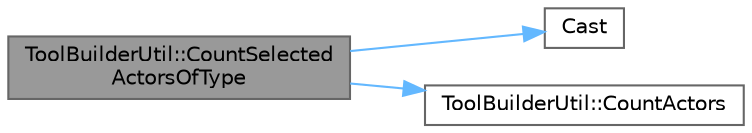digraph "ToolBuilderUtil::CountSelectedActorsOfType"
{
 // INTERACTIVE_SVG=YES
 // LATEX_PDF_SIZE
  bgcolor="transparent";
  edge [fontname=Helvetica,fontsize=10,labelfontname=Helvetica,labelfontsize=10];
  node [fontname=Helvetica,fontsize=10,shape=box,height=0.2,width=0.4];
  rankdir="LR";
  Node1 [id="Node000001",label="ToolBuilderUtil::CountSelected\lActorsOfType",height=0.2,width=0.4,color="gray40", fillcolor="grey60", style="filled", fontcolor="black",tooltip="Count number of selected Actors of given type."];
  Node1 -> Node2 [id="edge1_Node000001_Node000002",color="steelblue1",style="solid",tooltip=" "];
  Node2 [id="Node000002",label="Cast",height=0.2,width=0.4,color="grey40", fillcolor="white", style="filled",URL="$d4/d55/Casts_8h.html#af337187a7ebe36fac35ea41db8a65ba9",tooltip=" "];
  Node1 -> Node3 [id="edge2_Node000001_Node000003",color="steelblue1",style="solid",tooltip=" "];
  Node3 [id="Node000003",label="ToolBuilderUtil::CountActors",height=0.2,width=0.4,color="grey40", fillcolor="white", style="filled",URL="$de/d3e/namespaceToolBuilderUtil.html#af8b4da23c3ed34d9ccb5a6bfb89e7182",tooltip="Count number of selected Actors that pass predicate."];
}
